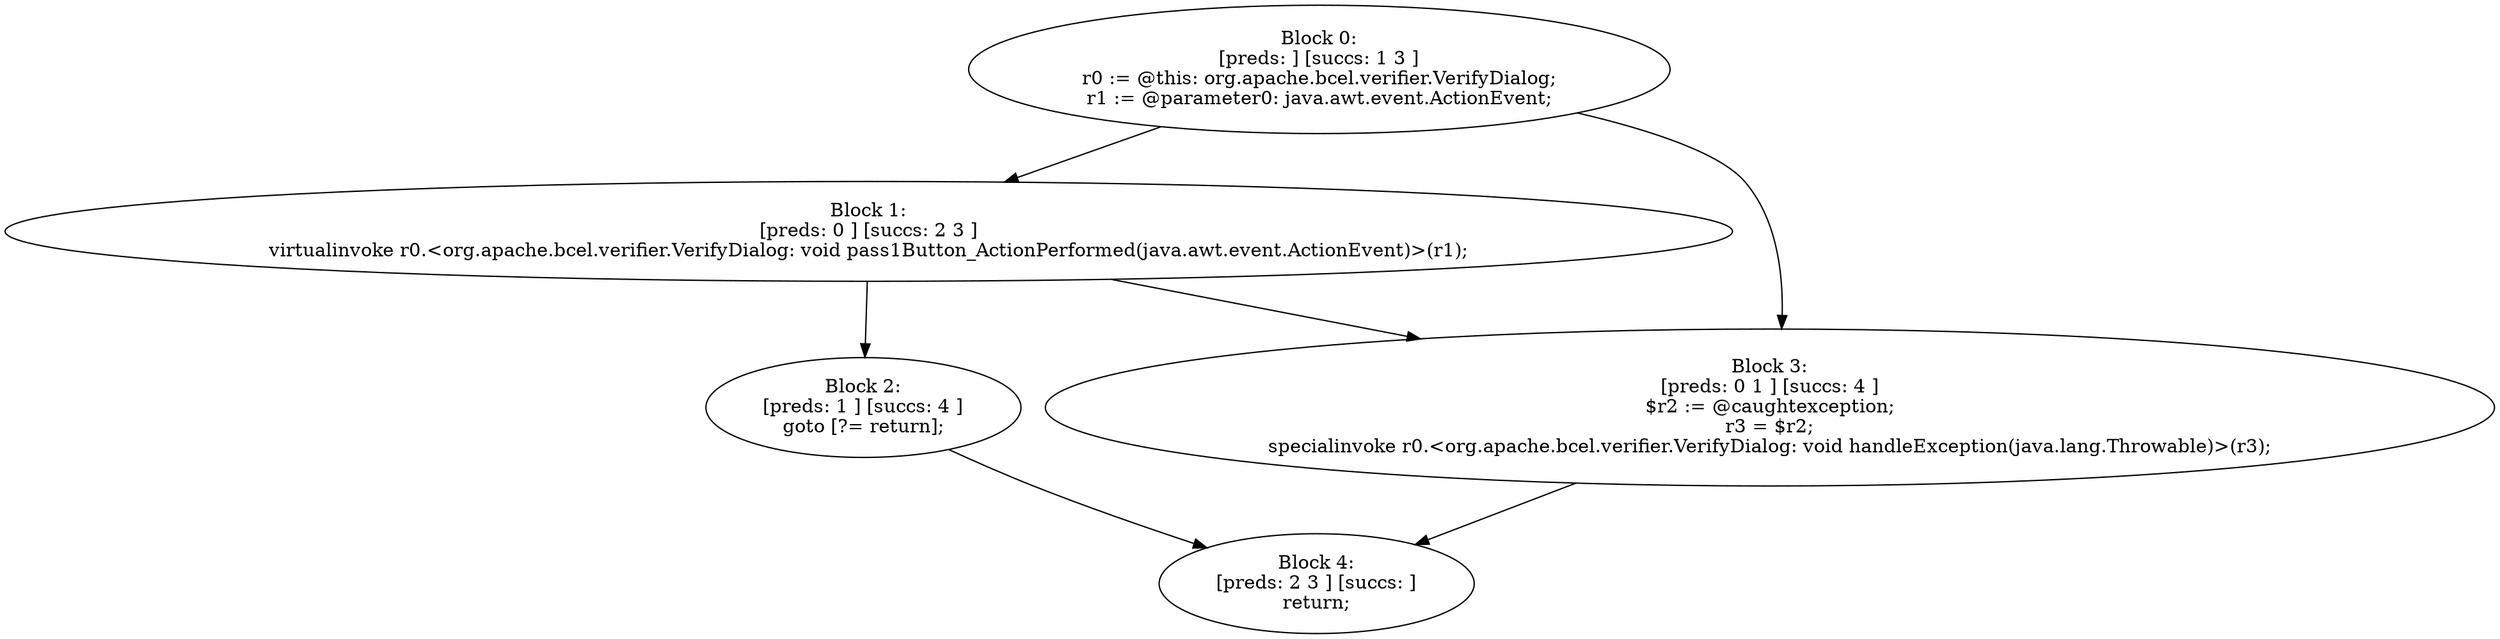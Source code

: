 digraph "unitGraph" {
    "Block 0:
[preds: ] [succs: 1 3 ]
r0 := @this: org.apache.bcel.verifier.VerifyDialog;
r1 := @parameter0: java.awt.event.ActionEvent;
"
    "Block 1:
[preds: 0 ] [succs: 2 3 ]
virtualinvoke r0.<org.apache.bcel.verifier.VerifyDialog: void pass1Button_ActionPerformed(java.awt.event.ActionEvent)>(r1);
"
    "Block 2:
[preds: 1 ] [succs: 4 ]
goto [?= return];
"
    "Block 3:
[preds: 0 1 ] [succs: 4 ]
$r2 := @caughtexception;
r3 = $r2;
specialinvoke r0.<org.apache.bcel.verifier.VerifyDialog: void handleException(java.lang.Throwable)>(r3);
"
    "Block 4:
[preds: 2 3 ] [succs: ]
return;
"
    "Block 0:
[preds: ] [succs: 1 3 ]
r0 := @this: org.apache.bcel.verifier.VerifyDialog;
r1 := @parameter0: java.awt.event.ActionEvent;
"->"Block 1:
[preds: 0 ] [succs: 2 3 ]
virtualinvoke r0.<org.apache.bcel.verifier.VerifyDialog: void pass1Button_ActionPerformed(java.awt.event.ActionEvent)>(r1);
";
    "Block 0:
[preds: ] [succs: 1 3 ]
r0 := @this: org.apache.bcel.verifier.VerifyDialog;
r1 := @parameter0: java.awt.event.ActionEvent;
"->"Block 3:
[preds: 0 1 ] [succs: 4 ]
$r2 := @caughtexception;
r3 = $r2;
specialinvoke r0.<org.apache.bcel.verifier.VerifyDialog: void handleException(java.lang.Throwable)>(r3);
";
    "Block 1:
[preds: 0 ] [succs: 2 3 ]
virtualinvoke r0.<org.apache.bcel.verifier.VerifyDialog: void pass1Button_ActionPerformed(java.awt.event.ActionEvent)>(r1);
"->"Block 2:
[preds: 1 ] [succs: 4 ]
goto [?= return];
";
    "Block 1:
[preds: 0 ] [succs: 2 3 ]
virtualinvoke r0.<org.apache.bcel.verifier.VerifyDialog: void pass1Button_ActionPerformed(java.awt.event.ActionEvent)>(r1);
"->"Block 3:
[preds: 0 1 ] [succs: 4 ]
$r2 := @caughtexception;
r3 = $r2;
specialinvoke r0.<org.apache.bcel.verifier.VerifyDialog: void handleException(java.lang.Throwable)>(r3);
";
    "Block 2:
[preds: 1 ] [succs: 4 ]
goto [?= return];
"->"Block 4:
[preds: 2 3 ] [succs: ]
return;
";
    "Block 3:
[preds: 0 1 ] [succs: 4 ]
$r2 := @caughtexception;
r3 = $r2;
specialinvoke r0.<org.apache.bcel.verifier.VerifyDialog: void handleException(java.lang.Throwable)>(r3);
"->"Block 4:
[preds: 2 3 ] [succs: ]
return;
";
}
